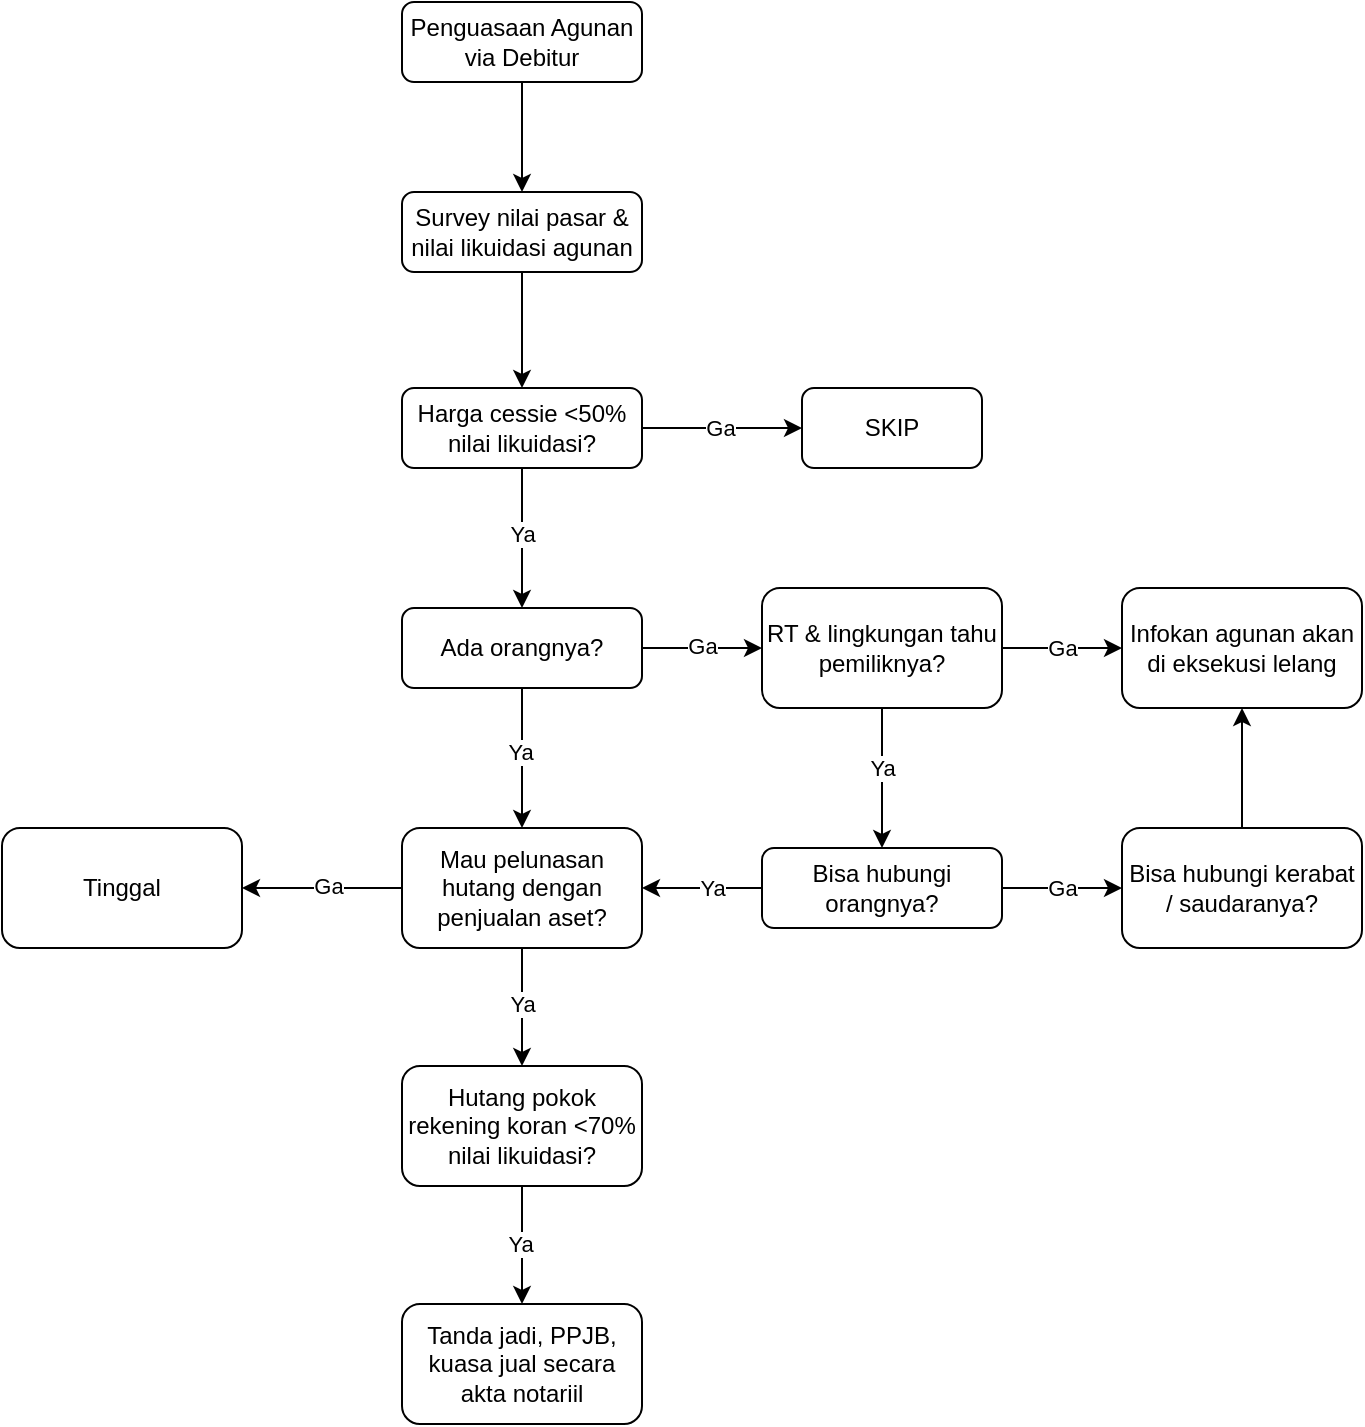 <mxfile version="24.3.1" type="github">
  <diagram id="C5RBs43oDa-KdzZeNtuy" name="Page-1">
    <mxGraphModel dx="1604" dy="1694" grid="1" gridSize="10" guides="1" tooltips="1" connect="1" arrows="1" fold="1" page="1" pageScale="1" pageWidth="827" pageHeight="1169" math="0" shadow="0">
      <root>
        <mxCell id="WIyWlLk6GJQsqaUBKTNV-0" />
        <mxCell id="WIyWlLk6GJQsqaUBKTNV-1" parent="WIyWlLk6GJQsqaUBKTNV-0" />
        <mxCell id="9M6LGz3G0PGnaKzFCnUj-31" value="" style="edgeStyle=orthogonalEdgeStyle;rounded=0;orthogonalLoop=1;jettySize=auto;html=1;" edge="1" parent="WIyWlLk6GJQsqaUBKTNV-1" source="WIyWlLk6GJQsqaUBKTNV-3" target="9M6LGz3G0PGnaKzFCnUj-23">
          <mxGeometry relative="1" as="geometry" />
        </mxCell>
        <mxCell id="9M6LGz3G0PGnaKzFCnUj-47" value="Ya" style="edgeLabel;html=1;align=center;verticalAlign=middle;resizable=0;points=[];" vertex="1" connectable="0" parent="9M6LGz3G0PGnaKzFCnUj-31">
          <mxGeometry x="0.029" relative="1" as="geometry">
            <mxPoint y="-3" as="offset" />
          </mxGeometry>
        </mxCell>
        <mxCell id="9M6LGz3G0PGnaKzFCnUj-49" value="" style="edgeStyle=orthogonalEdgeStyle;rounded=0;orthogonalLoop=1;jettySize=auto;html=1;" edge="1" parent="WIyWlLk6GJQsqaUBKTNV-1" source="WIyWlLk6GJQsqaUBKTNV-3" target="9M6LGz3G0PGnaKzFCnUj-48">
          <mxGeometry relative="1" as="geometry" />
        </mxCell>
        <mxCell id="9M6LGz3G0PGnaKzFCnUj-50" value="Ga" style="edgeLabel;html=1;align=center;verticalAlign=middle;resizable=0;points=[];" vertex="1" connectable="0" parent="9M6LGz3G0PGnaKzFCnUj-49">
          <mxGeometry x="-0.175" relative="1" as="geometry">
            <mxPoint x="6" as="offset" />
          </mxGeometry>
        </mxCell>
        <mxCell id="WIyWlLk6GJQsqaUBKTNV-3" value="Harga cessie &amp;lt;50% nilai likuidasi?" style="rounded=1;whiteSpace=wrap;html=1;fontSize=12;glass=0;strokeWidth=1;shadow=0;" parent="WIyWlLk6GJQsqaUBKTNV-1" vertex="1">
          <mxGeometry x="160" y="80" width="120" height="40" as="geometry" />
        </mxCell>
        <mxCell id="9M6LGz3G0PGnaKzFCnUj-0" value="" style="edgeStyle=orthogonalEdgeStyle;rounded=0;orthogonalLoop=1;jettySize=auto;html=1;" edge="1" parent="WIyWlLk6GJQsqaUBKTNV-1" source="WIyWlLk6GJQsqaUBKTNV-7" target="WIyWlLk6GJQsqaUBKTNV-12">
          <mxGeometry relative="1" as="geometry" />
        </mxCell>
        <mxCell id="9M6LGz3G0PGnaKzFCnUj-4" value="Ya" style="edgeLabel;html=1;align=center;verticalAlign=middle;resizable=0;points=[];" vertex="1" connectable="0" parent="9M6LGz3G0PGnaKzFCnUj-0">
          <mxGeometry x="-0.143" relative="1" as="geometry">
            <mxPoint as="offset" />
          </mxGeometry>
        </mxCell>
        <mxCell id="9M6LGz3G0PGnaKzFCnUj-2" value="Ga" style="edgeStyle=orthogonalEdgeStyle;rounded=0;orthogonalLoop=1;jettySize=auto;html=1;" edge="1" parent="WIyWlLk6GJQsqaUBKTNV-1" source="WIyWlLk6GJQsqaUBKTNV-7" target="9M6LGz3G0PGnaKzFCnUj-1">
          <mxGeometry relative="1" as="geometry" />
        </mxCell>
        <mxCell id="WIyWlLk6GJQsqaUBKTNV-7" value="RT &amp;amp; lingkungan tahu pemiliknya?" style="rounded=1;whiteSpace=wrap;html=1;fontSize=12;glass=0;strokeWidth=1;shadow=0;" parent="WIyWlLk6GJQsqaUBKTNV-1" vertex="1">
          <mxGeometry x="340" y="180" width="120" height="60" as="geometry" />
        </mxCell>
        <mxCell id="9M6LGz3G0PGnaKzFCnUj-6" value="" style="edgeStyle=orthogonalEdgeStyle;rounded=0;orthogonalLoop=1;jettySize=auto;html=1;" edge="1" parent="WIyWlLk6GJQsqaUBKTNV-1" source="WIyWlLk6GJQsqaUBKTNV-12" target="9M6LGz3G0PGnaKzFCnUj-5">
          <mxGeometry relative="1" as="geometry" />
        </mxCell>
        <mxCell id="9M6LGz3G0PGnaKzFCnUj-8" value="Ga" style="edgeLabel;html=1;align=center;verticalAlign=middle;resizable=0;points=[];" vertex="1" connectable="0" parent="9M6LGz3G0PGnaKzFCnUj-6">
          <mxGeometry relative="1" as="geometry">
            <mxPoint as="offset" />
          </mxGeometry>
        </mxCell>
        <mxCell id="9M6LGz3G0PGnaKzFCnUj-27" value="" style="edgeStyle=orthogonalEdgeStyle;rounded=0;orthogonalLoop=1;jettySize=auto;html=1;" edge="1" parent="WIyWlLk6GJQsqaUBKTNV-1" source="WIyWlLk6GJQsqaUBKTNV-12" target="9M6LGz3G0PGnaKzFCnUj-21">
          <mxGeometry relative="1" as="geometry" />
        </mxCell>
        <mxCell id="9M6LGz3G0PGnaKzFCnUj-28" value="Ya" style="edgeLabel;html=1;align=center;verticalAlign=middle;resizable=0;points=[];" vertex="1" connectable="0" parent="9M6LGz3G0PGnaKzFCnUj-27">
          <mxGeometry x="-0.25" y="1" relative="1" as="geometry">
            <mxPoint x="-3" y="-1" as="offset" />
          </mxGeometry>
        </mxCell>
        <mxCell id="WIyWlLk6GJQsqaUBKTNV-12" value="Bisa hubungi orangnya?" style="rounded=1;whiteSpace=wrap;html=1;fontSize=12;glass=0;strokeWidth=1;shadow=0;" parent="WIyWlLk6GJQsqaUBKTNV-1" vertex="1">
          <mxGeometry x="340" y="310" width="120" height="40" as="geometry" />
        </mxCell>
        <mxCell id="9M6LGz3G0PGnaKzFCnUj-1" value="Infokan agunan akan di eksekusi lelang" style="rounded=1;whiteSpace=wrap;html=1;glass=0;strokeWidth=1;shadow=0;" vertex="1" parent="WIyWlLk6GJQsqaUBKTNV-1">
          <mxGeometry x="520" y="180" width="120" height="60" as="geometry" />
        </mxCell>
        <mxCell id="9M6LGz3G0PGnaKzFCnUj-52" value="" style="edgeStyle=orthogonalEdgeStyle;rounded=0;orthogonalLoop=1;jettySize=auto;html=1;" edge="1" parent="WIyWlLk6GJQsqaUBKTNV-1" source="9M6LGz3G0PGnaKzFCnUj-5" target="9M6LGz3G0PGnaKzFCnUj-1">
          <mxGeometry relative="1" as="geometry" />
        </mxCell>
        <mxCell id="9M6LGz3G0PGnaKzFCnUj-5" value="Bisa hubungi kerabat / saudaranya?" style="rounded=1;whiteSpace=wrap;html=1;glass=0;strokeWidth=1;shadow=0;" vertex="1" parent="WIyWlLk6GJQsqaUBKTNV-1">
          <mxGeometry x="520" y="300" width="120" height="60" as="geometry" />
        </mxCell>
        <mxCell id="9M6LGz3G0PGnaKzFCnUj-33" value="" style="edgeStyle=orthogonalEdgeStyle;rounded=0;orthogonalLoop=1;jettySize=auto;html=1;" edge="1" parent="WIyWlLk6GJQsqaUBKTNV-1" source="9M6LGz3G0PGnaKzFCnUj-21" target="9M6LGz3G0PGnaKzFCnUj-32">
          <mxGeometry relative="1" as="geometry" />
        </mxCell>
        <mxCell id="9M6LGz3G0PGnaKzFCnUj-34" value="Ya" style="edgeLabel;html=1;align=center;verticalAlign=middle;resizable=0;points=[];" vertex="1" connectable="0" parent="9M6LGz3G0PGnaKzFCnUj-33">
          <mxGeometry x="-0.075" relative="1" as="geometry">
            <mxPoint as="offset" />
          </mxGeometry>
        </mxCell>
        <mxCell id="9M6LGz3G0PGnaKzFCnUj-36" value="" style="edgeStyle=orthogonalEdgeStyle;rounded=0;orthogonalLoop=1;jettySize=auto;html=1;" edge="1" parent="WIyWlLk6GJQsqaUBKTNV-1" source="9M6LGz3G0PGnaKzFCnUj-21" target="9M6LGz3G0PGnaKzFCnUj-35">
          <mxGeometry relative="1" as="geometry" />
        </mxCell>
        <mxCell id="9M6LGz3G0PGnaKzFCnUj-37" value="Ga" style="edgeLabel;html=1;align=center;verticalAlign=middle;resizable=0;points=[];" vertex="1" connectable="0" parent="9M6LGz3G0PGnaKzFCnUj-36">
          <mxGeometry x="-0.075" y="-1" relative="1" as="geometry">
            <mxPoint as="offset" />
          </mxGeometry>
        </mxCell>
        <mxCell id="9M6LGz3G0PGnaKzFCnUj-21" value="Mau pelunasan hutang dengan penjualan aset?" style="whiteSpace=wrap;html=1;rounded=1;glass=0;strokeWidth=1;shadow=0;" vertex="1" parent="WIyWlLk6GJQsqaUBKTNV-1">
          <mxGeometry x="160" y="300" width="120" height="60" as="geometry" />
        </mxCell>
        <mxCell id="9M6LGz3G0PGnaKzFCnUj-25" value="" style="edgeStyle=orthogonalEdgeStyle;rounded=0;orthogonalLoop=1;jettySize=auto;html=1;" edge="1" parent="WIyWlLk6GJQsqaUBKTNV-1" source="9M6LGz3G0PGnaKzFCnUj-23" target="9M6LGz3G0PGnaKzFCnUj-21">
          <mxGeometry relative="1" as="geometry" />
        </mxCell>
        <mxCell id="9M6LGz3G0PGnaKzFCnUj-26" value="Ya" style="edgeLabel;html=1;align=center;verticalAlign=middle;resizable=0;points=[];" vertex="1" connectable="0" parent="9M6LGz3G0PGnaKzFCnUj-25">
          <mxGeometry x="-0.086" y="-1" relative="1" as="geometry">
            <mxPoint as="offset" />
          </mxGeometry>
        </mxCell>
        <mxCell id="9M6LGz3G0PGnaKzFCnUj-29" value="" style="edgeStyle=orthogonalEdgeStyle;rounded=0;orthogonalLoop=1;jettySize=auto;html=1;" edge="1" parent="WIyWlLk6GJQsqaUBKTNV-1" source="9M6LGz3G0PGnaKzFCnUj-23" target="WIyWlLk6GJQsqaUBKTNV-7">
          <mxGeometry relative="1" as="geometry" />
        </mxCell>
        <mxCell id="9M6LGz3G0PGnaKzFCnUj-30" value="Ga" style="edgeLabel;html=1;align=center;verticalAlign=middle;resizable=0;points=[];" vertex="1" connectable="0" parent="9M6LGz3G0PGnaKzFCnUj-29">
          <mxGeometry y="1" relative="1" as="geometry">
            <mxPoint as="offset" />
          </mxGeometry>
        </mxCell>
        <mxCell id="9M6LGz3G0PGnaKzFCnUj-23" value="Ada orangnya?" style="whiteSpace=wrap;html=1;rounded=1;glass=0;strokeWidth=1;shadow=0;" vertex="1" parent="WIyWlLk6GJQsqaUBKTNV-1">
          <mxGeometry x="160" y="190" width="120" height="40" as="geometry" />
        </mxCell>
        <mxCell id="9M6LGz3G0PGnaKzFCnUj-39" value="" style="edgeStyle=orthogonalEdgeStyle;rounded=0;orthogonalLoop=1;jettySize=auto;html=1;" edge="1" parent="WIyWlLk6GJQsqaUBKTNV-1" source="9M6LGz3G0PGnaKzFCnUj-32" target="9M6LGz3G0PGnaKzFCnUj-38">
          <mxGeometry relative="1" as="geometry" />
        </mxCell>
        <mxCell id="9M6LGz3G0PGnaKzFCnUj-40" value="Ya" style="edgeLabel;html=1;align=center;verticalAlign=middle;resizable=0;points=[];" vertex="1" connectable="0" parent="9M6LGz3G0PGnaKzFCnUj-39">
          <mxGeometry x="-0.025" y="-1" relative="1" as="geometry">
            <mxPoint as="offset" />
          </mxGeometry>
        </mxCell>
        <mxCell id="9M6LGz3G0PGnaKzFCnUj-32" value="Hutang pokok rekening koran &amp;lt;70% nilai likuidasi?" style="whiteSpace=wrap;html=1;rounded=1;glass=0;strokeWidth=1;shadow=0;" vertex="1" parent="WIyWlLk6GJQsqaUBKTNV-1">
          <mxGeometry x="160" y="419" width="120" height="60" as="geometry" />
        </mxCell>
        <mxCell id="9M6LGz3G0PGnaKzFCnUj-35" value="Tinggal" style="whiteSpace=wrap;html=1;rounded=1;glass=0;strokeWidth=1;shadow=0;" vertex="1" parent="WIyWlLk6GJQsqaUBKTNV-1">
          <mxGeometry x="-40" y="300" width="120" height="60" as="geometry" />
        </mxCell>
        <mxCell id="9M6LGz3G0PGnaKzFCnUj-38" value="Tanda jadi, PPJB, kuasa jual secara akta notariil" style="whiteSpace=wrap;html=1;rounded=1;glass=0;strokeWidth=1;shadow=0;" vertex="1" parent="WIyWlLk6GJQsqaUBKTNV-1">
          <mxGeometry x="160" y="538" width="120" height="60" as="geometry" />
        </mxCell>
        <mxCell id="9M6LGz3G0PGnaKzFCnUj-46" value="" style="edgeStyle=orthogonalEdgeStyle;rounded=0;orthogonalLoop=1;jettySize=auto;html=1;" edge="1" parent="WIyWlLk6GJQsqaUBKTNV-1" source="9M6LGz3G0PGnaKzFCnUj-41" target="WIyWlLk6GJQsqaUBKTNV-3">
          <mxGeometry relative="1" as="geometry" />
        </mxCell>
        <mxCell id="9M6LGz3G0PGnaKzFCnUj-41" value="Survey nilai pasar &amp;amp; nilai likuidasi agunan" style="rounded=1;whiteSpace=wrap;html=1;fontSize=12;glass=0;strokeWidth=1;shadow=0;" vertex="1" parent="WIyWlLk6GJQsqaUBKTNV-1">
          <mxGeometry x="160" y="-18" width="120" height="40" as="geometry" />
        </mxCell>
        <mxCell id="9M6LGz3G0PGnaKzFCnUj-45" value="" style="edgeStyle=orthogonalEdgeStyle;rounded=0;orthogonalLoop=1;jettySize=auto;html=1;" edge="1" parent="WIyWlLk6GJQsqaUBKTNV-1" source="9M6LGz3G0PGnaKzFCnUj-43" target="9M6LGz3G0PGnaKzFCnUj-41">
          <mxGeometry relative="1" as="geometry" />
        </mxCell>
        <mxCell id="9M6LGz3G0PGnaKzFCnUj-43" value="Penguasaan Agunan via Debitur" style="rounded=1;whiteSpace=wrap;html=1;fontSize=12;glass=0;strokeWidth=1;shadow=0;" vertex="1" parent="WIyWlLk6GJQsqaUBKTNV-1">
          <mxGeometry x="160" y="-113" width="120" height="40" as="geometry" />
        </mxCell>
        <mxCell id="9M6LGz3G0PGnaKzFCnUj-48" value="SKIP" style="whiteSpace=wrap;html=1;rounded=1;glass=0;strokeWidth=1;shadow=0;" vertex="1" parent="WIyWlLk6GJQsqaUBKTNV-1">
          <mxGeometry x="360" y="80" width="90" height="40" as="geometry" />
        </mxCell>
        <mxCell id="9M6LGz3G0PGnaKzFCnUj-51" style="edgeStyle=orthogonalEdgeStyle;rounded=0;orthogonalLoop=1;jettySize=auto;html=1;exitX=0.5;exitY=1;exitDx=0;exitDy=0;" edge="1" parent="WIyWlLk6GJQsqaUBKTNV-1" source="9M6LGz3G0PGnaKzFCnUj-48" target="9M6LGz3G0PGnaKzFCnUj-48">
          <mxGeometry relative="1" as="geometry" />
        </mxCell>
      </root>
    </mxGraphModel>
  </diagram>
</mxfile>
